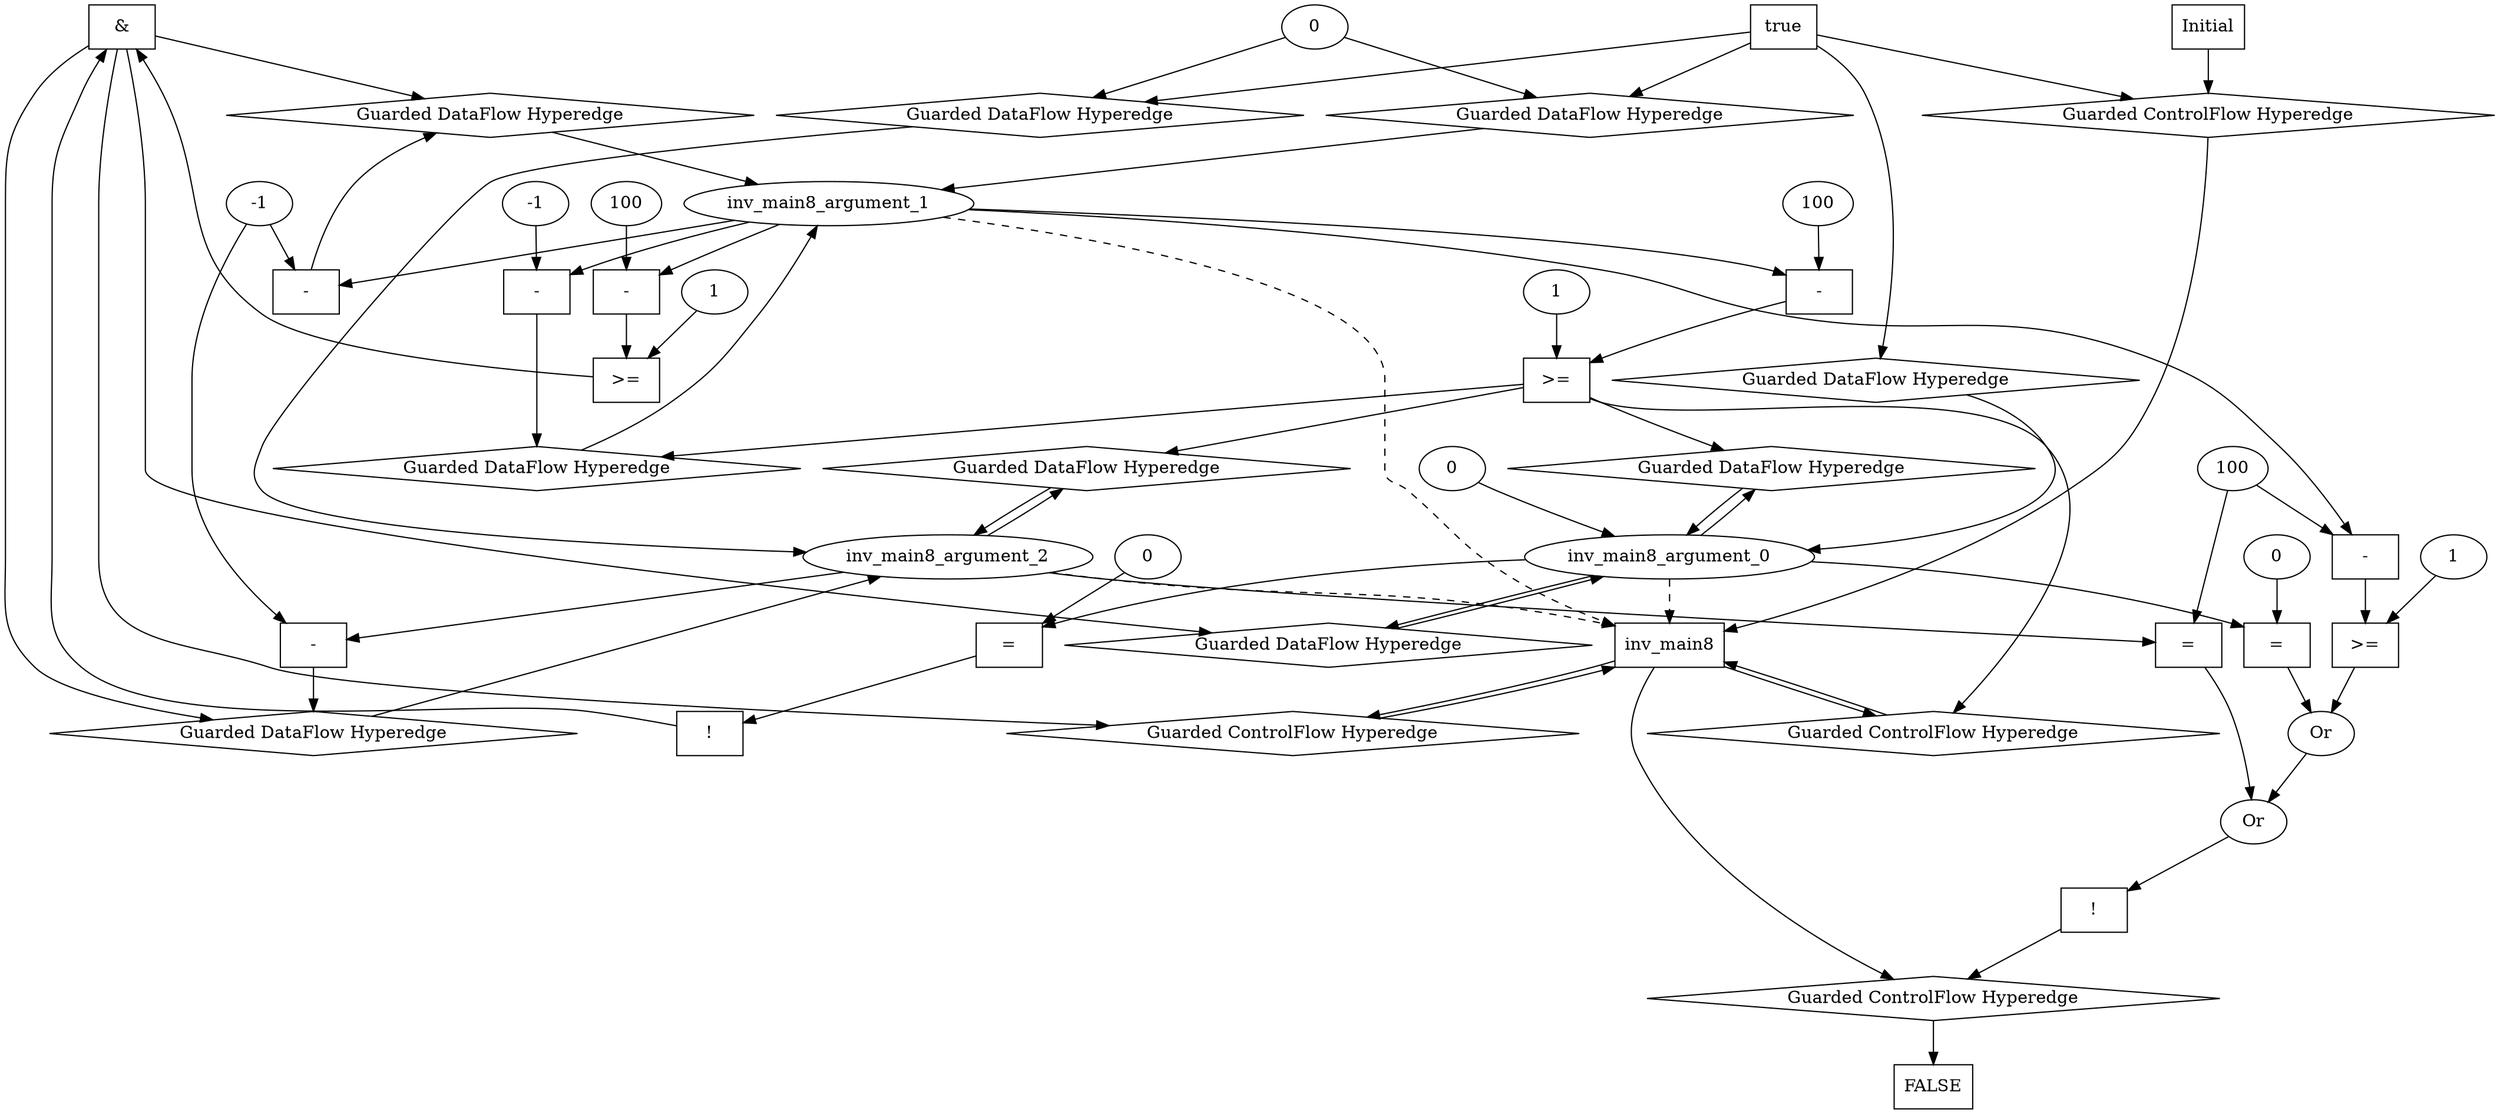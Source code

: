 digraph dag {
inv_main8 [label="inv_main8" shape="rect"];
FALSE [label="FALSE" shape="rect"];
Initial [label="Initial" shape="rect"];
ControlFowHyperEdge_0 [label="Guarded ControlFlow Hyperedge" shape="diamond"];
Initial -> ControlFowHyperEdge_0[label=""]
ControlFowHyperEdge_0 -> inv_main8[label=""]
ControlFowHyperEdge_1 [label="Guarded ControlFlow Hyperedge" shape="diamond"];
inv_main8 -> ControlFowHyperEdge_1[label=""]
ControlFowHyperEdge_1 -> inv_main8[label=""]
ControlFowHyperEdge_2 [label="Guarded ControlFlow Hyperedge" shape="diamond"];
inv_main8 -> ControlFowHyperEdge_2[label=""]
ControlFowHyperEdge_2 -> inv_main8[label=""]
ControlFowHyperEdge_3 [label="Guarded ControlFlow Hyperedge" shape="diamond"];
inv_main8 -> ControlFowHyperEdge_3[label=""]
ControlFowHyperEdge_3 -> FALSE[label=""]
inv_main8_argument_0 [label="inv_main8_argument_0" shape="oval"];
inv_main8_argument_0 -> inv_main8[label="" style="dashed"]
inv_main8_argument_1 [label="inv_main8_argument_1" shape="oval"];
inv_main8_argument_1 -> inv_main8[label="" style="dashed"]
inv_main8_argument_2 [label="inv_main8_argument_2" shape="oval"];
inv_main8_argument_2 -> inv_main8[label="" style="dashed"]

true_0 [label="true" shape="rect"];
true_0->ControlFowHyperEdge_0 [label=""];
xxxinv_main8___Initial_0xxxdataFlow_0_node_0 [label="0"];

xxxinv_main8___Initial_0xxxdataFlow_0_node_0->DataFowHyperEdge_0_inv_main8_argument_1 [label=""];

xxxinv_main8___Initial_0xxxdataFlow_0_node_0->DataFowHyperEdge_0_inv_main8_argument_2 [label=""];
xxxinv_main8___inv_main8_1xxx_and [label="&" shape="rect"];
xxxinv_main8___inv_main8_1xxxguard_0_node_0 [label="!" shape="rect"];
xxxinv_main8___inv_main8_1xxxguard_0_node_1 [label="=" shape="rect"];
xxxinv_main8___inv_main8_1xxxguard_0_node_3 [label="0"];
xxxinv_main8___inv_main8_1xxxguard_0_node_1->xxxinv_main8___inv_main8_1xxxguard_0_node_0
inv_main8_argument_0->xxxinv_main8___inv_main8_1xxxguard_0_node_1
xxxinv_main8___inv_main8_1xxxguard_0_node_3->xxxinv_main8___inv_main8_1xxxguard_0_node_1

xxxinv_main8___inv_main8_1xxxguard_0_node_0->xxxinv_main8___inv_main8_1xxx_and [label=""];
xxxinv_main8___inv_main8_1xxxguard1_node_0 [label=">=" shape="rect"];
xxxinv_main8___inv_main8_1xxxguard1_node_1 [label="-" shape="rect"];
xxxinv_main8___inv_main8_1xxxguard1_node_2 [label="100"];
xxxinv_main8___inv_main8_1xxxguard1_node_4 [label="1"];
xxxinv_main8___inv_main8_1xxxguard1_node_1->xxxinv_main8___inv_main8_1xxxguard1_node_0
xxxinv_main8___inv_main8_1xxxguard1_node_4->xxxinv_main8___inv_main8_1xxxguard1_node_0
xxxinv_main8___inv_main8_1xxxguard1_node_2->xxxinv_main8___inv_main8_1xxxguard1_node_1
inv_main8_argument_1->xxxinv_main8___inv_main8_1xxxguard1_node_1

xxxinv_main8___inv_main8_1xxxguard1_node_0->xxxinv_main8___inv_main8_1xxx_and [label=""];
xxxinv_main8___inv_main8_1xxx_and->ControlFowHyperEdge_1 [label=""];
xxxinv_main8___inv_main8_1xxxdataFlow_0_node_0 [label="-" shape="rect"];
xxxinv_main8___inv_main8_1xxxdataFlow_0_node_2 [label="-1"];
inv_main8_argument_1->xxxinv_main8___inv_main8_1xxxdataFlow_0_node_0
xxxinv_main8___inv_main8_1xxxdataFlow_0_node_2->xxxinv_main8___inv_main8_1xxxdataFlow_0_node_0

xxxinv_main8___inv_main8_1xxxdataFlow_0_node_0->DataFowHyperEdge_1_inv_main8_argument_1 [label=""];
xxxinv_main8___inv_main8_1xxxdataFlow1_node_0 [label="-" shape="rect"];
inv_main8_argument_2->xxxinv_main8___inv_main8_1xxxdataFlow1_node_0
xxxinv_main8___inv_main8_1xxxdataFlow_0_node_2->xxxinv_main8___inv_main8_1xxxdataFlow1_node_0

xxxinv_main8___inv_main8_1xxxdataFlow1_node_0->DataFowHyperEdge_1_inv_main8_argument_2 [label=""];
xxxinv_main8___inv_main8_2xxxguard_0_node_0 [label=">=" shape="rect"];
xxxinv_main8___inv_main8_2xxxguard_0_node_1 [label="-" shape="rect"];
xxxinv_main8___inv_main8_2xxxguard_0_node_2 [label="100"];
xxxinv_main8___inv_main8_2xxxguard_0_node_4 [label="1"];
xxxinv_main8___inv_main8_2xxxguard_0_node_1->xxxinv_main8___inv_main8_2xxxguard_0_node_0
xxxinv_main8___inv_main8_2xxxguard_0_node_4->xxxinv_main8___inv_main8_2xxxguard_0_node_0
xxxinv_main8___inv_main8_2xxxguard_0_node_2->xxxinv_main8___inv_main8_2xxxguard_0_node_1
inv_main8_argument_1->xxxinv_main8___inv_main8_2xxxguard_0_node_1

xxxinv_main8___inv_main8_2xxxguard_0_node_0->ControlFowHyperEdge_2 [label=""];

inv_main8_argument_0->DataFowHyperEdge_2_inv_main8_argument_0 [label=""];
xxxinv_main8___inv_main8_2xxxdataFlow1_node_0 [label="-" shape="rect"];
xxxinv_main8___inv_main8_2xxxdataFlow1_node_2 [label="-1"];
inv_main8_argument_1->xxxinv_main8___inv_main8_2xxxdataFlow1_node_0
xxxinv_main8___inv_main8_2xxxdataFlow1_node_2->xxxinv_main8___inv_main8_2xxxdataFlow1_node_0

xxxinv_main8___inv_main8_2xxxdataFlow1_node_0->DataFowHyperEdge_2_inv_main8_argument_1 [label=""];
xxxFALSE___inv_main8_3xxxguard_0_node_0 [label="!" shape="rect"];
xxxFALSE___inv_main8_3xxxguard_0_node_1 [label="Or"];
xxxFALSE___inv_main8_3xxxguard_0_node_2 [label="=" shape="rect"];
xxxFALSE___inv_main8_3xxxguard_0_node_4 [label="100"];
xxxFALSE___inv_main8_3xxxguard_0_node_5 [label="Or"];
xxxFALSE___inv_main8_3xxxguard_0_node_6 [label="=" shape="rect"];
xxxFALSE___inv_main8_3xxxguard_0_node_8 [label="0"];
xxxFALSE___inv_main8_3xxxguard_0_node_9 [label=">=" shape="rect"];
xxxFALSE___inv_main8_3xxxguard_0_node_10 [label="-" shape="rect"];
xxxFALSE___inv_main8_3xxxguard_0_node_13 [label="1"];
xxxFALSE___inv_main8_3xxxguard_0_node_1->xxxFALSE___inv_main8_3xxxguard_0_node_0
xxxFALSE___inv_main8_3xxxguard_0_node_2->xxxFALSE___inv_main8_3xxxguard_0_node_1
xxxFALSE___inv_main8_3xxxguard_0_node_5->xxxFALSE___inv_main8_3xxxguard_0_node_1
inv_main8_argument_2->xxxFALSE___inv_main8_3xxxguard_0_node_2
xxxFALSE___inv_main8_3xxxguard_0_node_4->xxxFALSE___inv_main8_3xxxguard_0_node_2
xxxFALSE___inv_main8_3xxxguard_0_node_6->xxxFALSE___inv_main8_3xxxguard_0_node_5
xxxFALSE___inv_main8_3xxxguard_0_node_9->xxxFALSE___inv_main8_3xxxguard_0_node_5
inv_main8_argument_0->xxxFALSE___inv_main8_3xxxguard_0_node_6
xxxFALSE___inv_main8_3xxxguard_0_node_8->xxxFALSE___inv_main8_3xxxguard_0_node_6
xxxFALSE___inv_main8_3xxxguard_0_node_10->xxxFALSE___inv_main8_3xxxguard_0_node_9
xxxFALSE___inv_main8_3xxxguard_0_node_13->xxxFALSE___inv_main8_3xxxguard_0_node_9
xxxFALSE___inv_main8_3xxxguard_0_node_4->xxxFALSE___inv_main8_3xxxguard_0_node_10
inv_main8_argument_1->xxxFALSE___inv_main8_3xxxguard_0_node_10

xxxFALSE___inv_main8_3xxxguard_0_node_0->ControlFowHyperEdge_3 [label=""];
DataFowHyperEdge_0_inv_main8_argument_0 [label="Guarded DataFlow Hyperedge" shape="diamond"];
DataFowHyperEdge_0_inv_main8_argument_0 -> inv_main8_argument_0[label=""]
true_0->DataFowHyperEdge_0_inv_main8_argument_0 [label=""];
DataFowHyperEdge_0_inv_main8_argument_1 [label="Guarded DataFlow Hyperedge" shape="diamond"];
DataFowHyperEdge_0_inv_main8_argument_1 -> inv_main8_argument_1[label=""]
true_0->DataFowHyperEdge_0_inv_main8_argument_1 [label=""];
DataFowHyperEdge_0_inv_main8_argument_2 [label="Guarded DataFlow Hyperedge" shape="diamond"];
DataFowHyperEdge_0_inv_main8_argument_2 -> inv_main8_argument_2[label=""]
true_0->DataFowHyperEdge_0_inv_main8_argument_2 [label=""];
DataFowHyperEdge_1_inv_main8_argument_0 [label="Guarded DataFlow Hyperedge" shape="diamond"];
DataFowHyperEdge_1_inv_main8_argument_0 -> inv_main8_argument_0[label=""]
xxxinv_main8___inv_main8_1xxx_and -> DataFowHyperEdge_1_inv_main8_argument_0[label=""]
DataFowHyperEdge_1_inv_main8_argument_1 [label="Guarded DataFlow Hyperedge" shape="diamond"];
DataFowHyperEdge_1_inv_main8_argument_1 -> inv_main8_argument_1[label=""]
xxxinv_main8___inv_main8_1xxx_and -> DataFowHyperEdge_1_inv_main8_argument_1[label=""]
DataFowHyperEdge_1_inv_main8_argument_2 [label="Guarded DataFlow Hyperedge" shape="diamond"];
DataFowHyperEdge_1_inv_main8_argument_2 -> inv_main8_argument_2[label=""]
xxxinv_main8___inv_main8_1xxx_and -> DataFowHyperEdge_1_inv_main8_argument_2[label=""]
DataFowHyperEdge_2_inv_main8_argument_0 [label="Guarded DataFlow Hyperedge" shape="diamond"];
DataFowHyperEdge_2_inv_main8_argument_0 -> inv_main8_argument_0[label=""]
xxxinv_main8___inv_main8_2xxxguard_0_node_0 -> DataFowHyperEdge_2_inv_main8_argument_0[label=""]
DataFowHyperEdge_2_inv_main8_argument_1 [label="Guarded DataFlow Hyperedge" shape="diamond"];
DataFowHyperEdge_2_inv_main8_argument_1 -> inv_main8_argument_1[label=""]
xxxinv_main8___inv_main8_2xxxguard_0_node_0 -> DataFowHyperEdge_2_inv_main8_argument_1[label=""]
DataFowHyperEdge_2_inv_main8_argument_2 [label="Guarded DataFlow Hyperedge" shape="diamond"];
DataFowHyperEdge_2_inv_main8_argument_2 -> inv_main8_argument_2[label=""]
xxxinv_main8___inv_main8_2xxxguard_0_node_0 -> DataFowHyperEdge_2_inv_main8_argument_2[label=""]
"xxxinv_main8___inv_main8_2xxxinv_main8_argument_0_constant_0" [label="0"];
"xxxinv_main8___inv_main8_2xxxinv_main8_argument_0_constant_0"->inv_main8_argument_0 [label=""];
inv_main8_argument_0 -> DataFowHyperEdge_1_inv_main8_argument_0[label=""]
inv_main8_argument_2 -> DataFowHyperEdge_2_inv_main8_argument_2[label=""]
}
